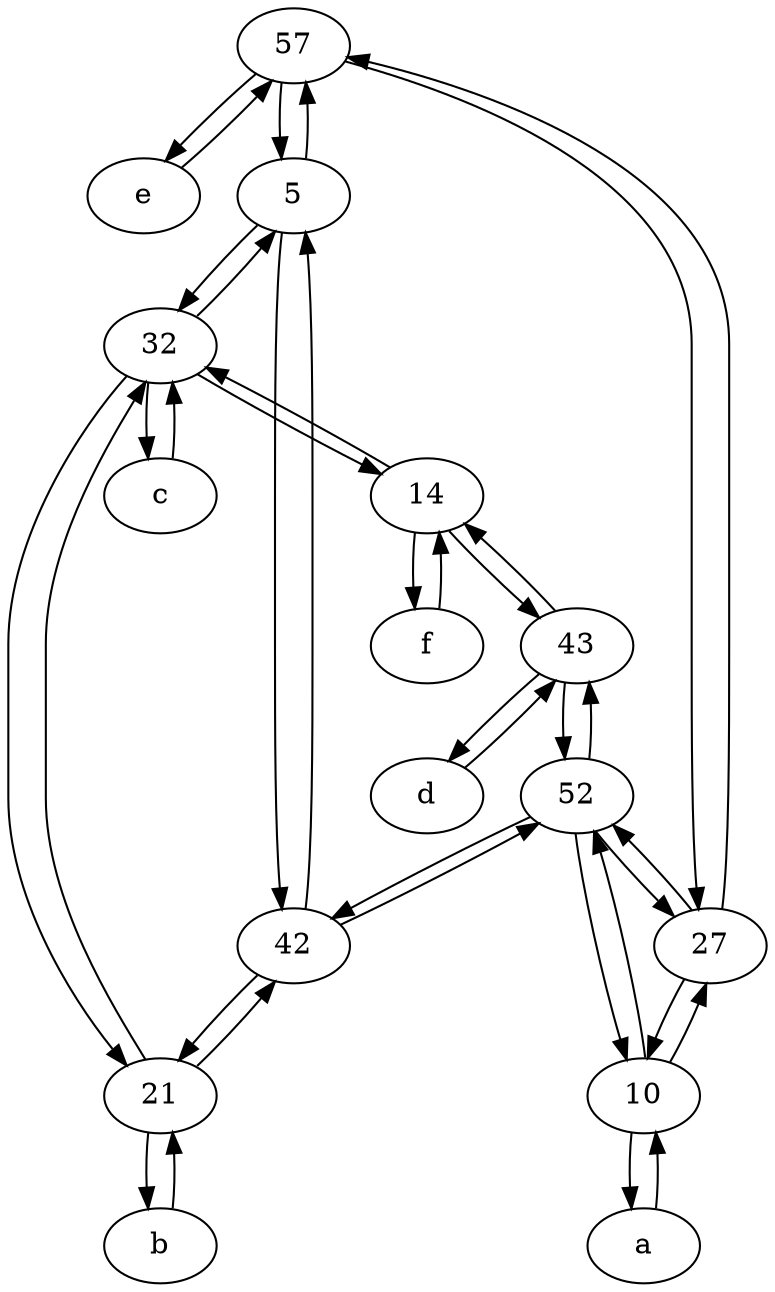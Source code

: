 digraph  {
	57;
	14;
	42;
	a [pos="40,10!"];
	21;
	b [pos="50,20!"];
	d [pos="20,30!"];
	e [pos="30,50!"];
	c [pos="20,10!"];
	5;
	27;
	52;
	32;
	43;
	10;
	f [pos="15,45!"];
	32 -> 14;
	b -> 21;
	32 -> c;
	5 -> 57;
	a -> 10;
	43 -> 52;
	57 -> 5;
	10 -> 27;
	27 -> 10;
	f -> 14;
	d -> 43;
	e -> 57;
	52 -> 10;
	52 -> 43;
	42 -> 5;
	10 -> 52;
	52 -> 42;
	5 -> 42;
	32 -> 5;
	27 -> 52;
	14 -> 32;
	10 -> a;
	14 -> f;
	52 -> 27;
	c -> 32;
	21 -> b;
	42 -> 52;
	21 -> 42;
	42 -> 21;
	5 -> 32;
	43 -> d;
	27 -> 57;
	43 -> 14;
	57 -> e;
	14 -> 43;
	32 -> 21;
	57 -> 27;
	21 -> 32;

	}
